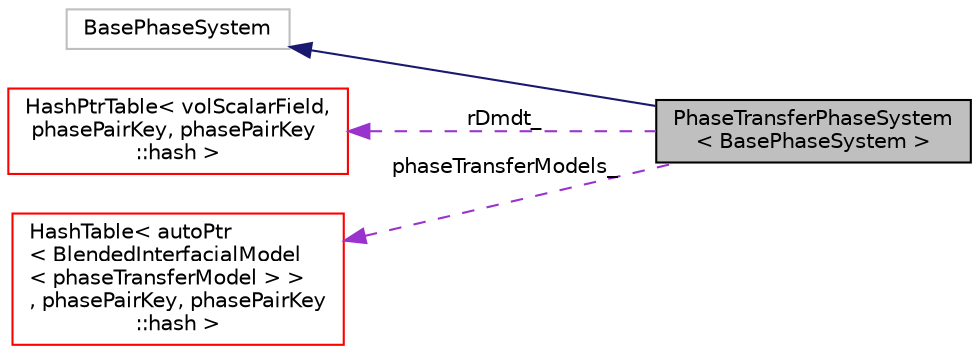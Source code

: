 digraph "PhaseTransferPhaseSystem&lt; BasePhaseSystem &gt;"
{
  bgcolor="transparent";
  edge [fontname="Helvetica",fontsize="10",labelfontname="Helvetica",labelfontsize="10"];
  node [fontname="Helvetica",fontsize="10",shape=record];
  rankdir="LR";
  Node1 [label="PhaseTransferPhaseSystem\l\< BasePhaseSystem \>",height=0.2,width=0.4,color="black", fillcolor="grey75", style="filled" fontcolor="black"];
  Node2 -> Node1 [dir="back",color="midnightblue",fontsize="10",style="solid",fontname="Helvetica"];
  Node2 [label="BasePhaseSystem",height=0.2,width=0.4,color="grey75"];
  Node3 -> Node1 [dir="back",color="darkorchid3",fontsize="10",style="dashed",label=" rDmdt_" ,fontname="Helvetica"];
  Node3 [label="HashPtrTable\< volScalarField,\l phasePairKey, phasePairKey\l::hash \>",height=0.2,width=0.4,color="red",URL="$classFoam_1_1HashPtrTable.html"];
  Node4 -> Node1 [dir="back",color="darkorchid3",fontsize="10",style="dashed",label=" phaseTransferModels_" ,fontname="Helvetica"];
  Node4 [label="HashTable\< autoPtr\l\< BlendedInterfacialModel\l\< phaseTransferModel \> \>\l, phasePairKey, phasePairKey\l::hash \>",height=0.2,width=0.4,color="red",URL="$classFoam_1_1HashTable.html"];
}
